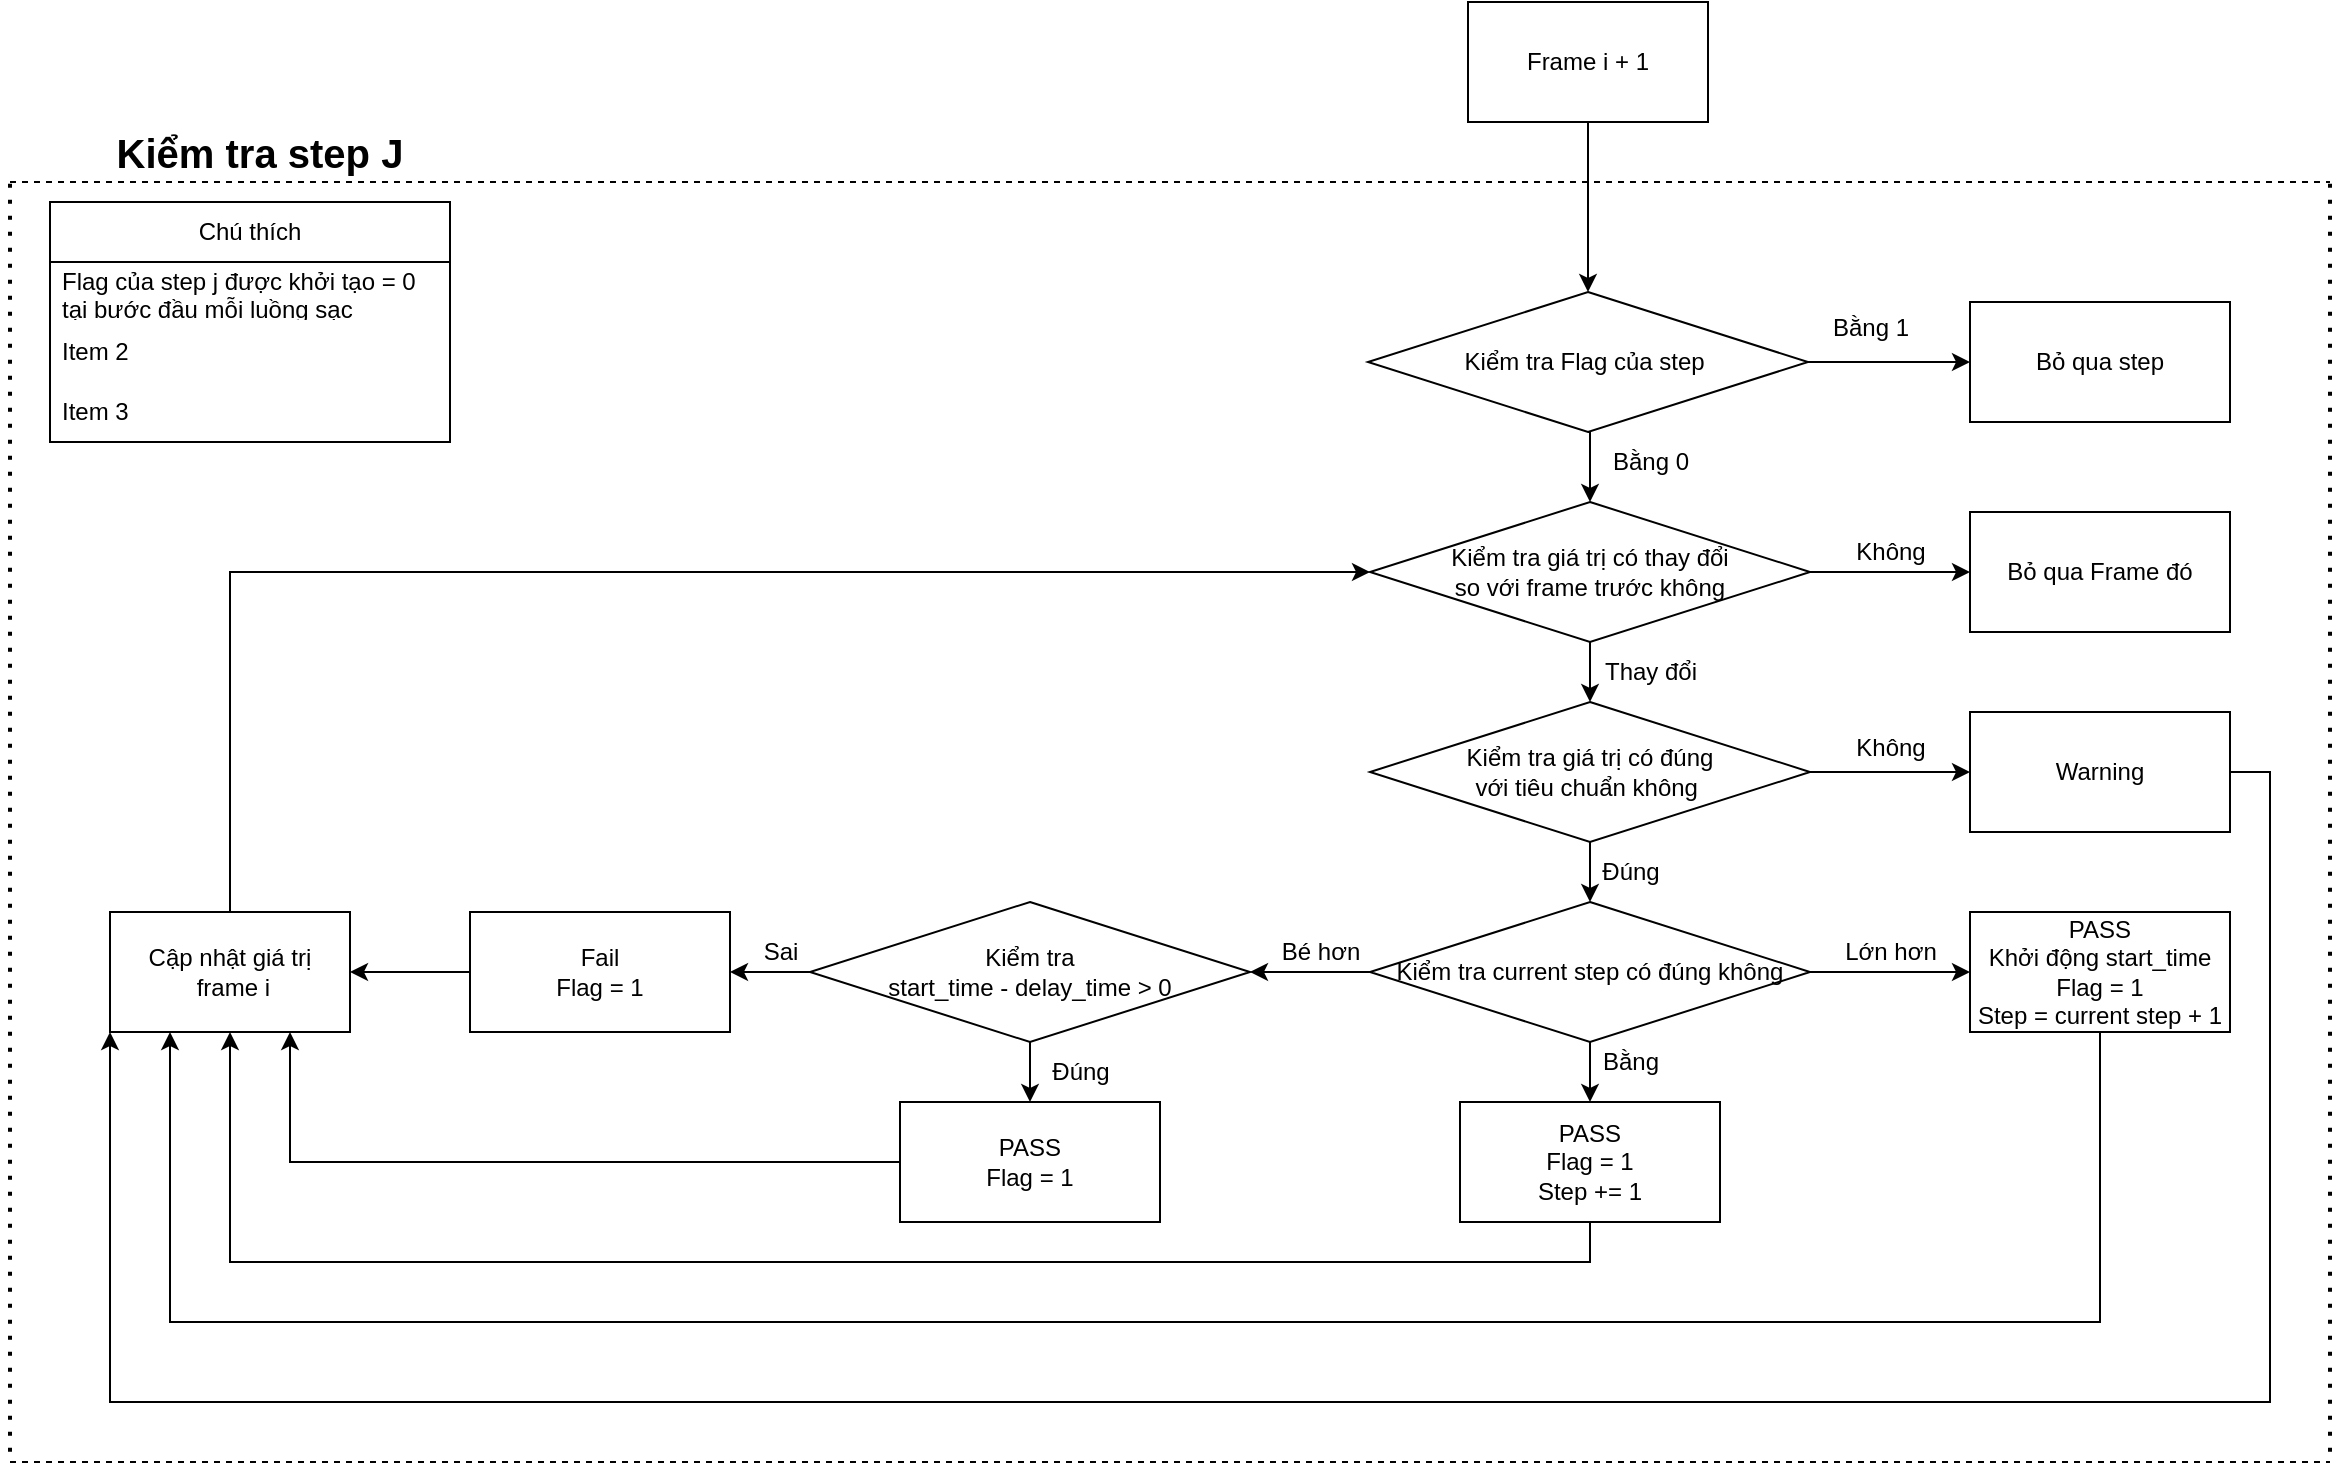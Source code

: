 <mxfile version="24.8.3">
  <diagram name="Page-1" id="9WAtngl2DjqxKQGW9fmi">
    <mxGraphModel dx="1852" dy="1675" grid="1" gridSize="10" guides="1" tooltips="1" connect="1" arrows="1" fold="1" page="1" pageScale="1" pageWidth="850" pageHeight="1100" math="0" shadow="0">
      <root>
        <mxCell id="0" />
        <mxCell id="1" parent="0" />
        <mxCell id="zJ6aimI74YFlfN7VzJeh-1" value="Frame i + 1" style="rounded=0;whiteSpace=wrap;html=1;" parent="1" vertex="1">
          <mxGeometry x="309" y="-220" width="120" height="60" as="geometry" />
        </mxCell>
        <mxCell id="zJ6aimI74YFlfN7VzJeh-10" style="edgeStyle=orthogonalEdgeStyle;rounded=0;orthogonalLoop=1;jettySize=auto;html=1;exitX=1;exitY=0.5;exitDx=0;exitDy=0;entryX=0;entryY=0.5;entryDx=0;entryDy=0;" parent="1" source="zJ6aimI74YFlfN7VzJeh-2" target="zJ6aimI74YFlfN7VzJeh-9" edge="1">
          <mxGeometry relative="1" as="geometry" />
        </mxCell>
        <mxCell id="zJ6aimI74YFlfN7VzJeh-12" style="edgeStyle=orthogonalEdgeStyle;rounded=0;orthogonalLoop=1;jettySize=auto;html=1;exitX=0.5;exitY=1;exitDx=0;exitDy=0;entryX=0.5;entryY=0;entryDx=0;entryDy=0;" parent="1" source="zJ6aimI74YFlfN7VzJeh-2" edge="1">
          <mxGeometry relative="1" as="geometry">
            <mxPoint x="370" y="130" as="targetPoint" />
          </mxGeometry>
        </mxCell>
        <mxCell id="zJ6aimI74YFlfN7VzJeh-2" value="Kiểm tra giá trị có thay đổi&lt;br&gt;so với frame trước không" style="rhombus;whiteSpace=wrap;html=1;" parent="1" vertex="1">
          <mxGeometry x="260" y="30" width="220" height="70" as="geometry" />
        </mxCell>
        <mxCell id="zJ6aimI74YFlfN7VzJeh-9" value="Bỏ qua Frame đó" style="rounded=0;whiteSpace=wrap;html=1;" parent="1" vertex="1">
          <mxGeometry x="560" y="35" width="130" height="60" as="geometry" />
        </mxCell>
        <mxCell id="zJ6aimI74YFlfN7VzJeh-11" value="Không" style="text;html=1;align=center;verticalAlign=middle;resizable=0;points=[];autosize=1;strokeColor=none;fillColor=none;" parent="1" vertex="1">
          <mxGeometry x="490" y="40" width="60" height="30" as="geometry" />
        </mxCell>
        <mxCell id="zJ6aimI74YFlfN7VzJeh-13" value="Thay đổi" style="text;html=1;align=center;verticalAlign=middle;resizable=0;points=[];autosize=1;strokeColor=none;fillColor=none;" parent="1" vertex="1">
          <mxGeometry x="365" y="100" width="70" height="30" as="geometry" />
        </mxCell>
        <mxCell id="zJ6aimI74YFlfN7VzJeh-20" style="edgeStyle=orthogonalEdgeStyle;rounded=0;orthogonalLoop=1;jettySize=auto;html=1;exitX=1;exitY=0.5;exitDx=0;exitDy=0;entryX=0;entryY=0.5;entryDx=0;entryDy=0;" parent="1" source="zJ6aimI74YFlfN7VzJeh-14" target="zJ6aimI74YFlfN7VzJeh-18" edge="1">
          <mxGeometry relative="1" as="geometry" />
        </mxCell>
        <mxCell id="zJ6aimI74YFlfN7VzJeh-25" style="edgeStyle=orthogonalEdgeStyle;rounded=0;orthogonalLoop=1;jettySize=auto;html=1;exitX=0.5;exitY=1;exitDx=0;exitDy=0;entryX=0.5;entryY=0;entryDx=0;entryDy=0;" parent="1" source="zJ6aimI74YFlfN7VzJeh-14" target="zJ6aimI74YFlfN7VzJeh-24" edge="1">
          <mxGeometry relative="1" as="geometry" />
        </mxCell>
        <mxCell id="zJ6aimI74YFlfN7VzJeh-14" value="Kiểm tra giá trị có đúng &lt;br&gt;với tiêu chuẩn không&amp;nbsp;" style="rhombus;whiteSpace=wrap;html=1;" parent="1" vertex="1">
          <mxGeometry x="260" y="130" width="220" height="70" as="geometry" />
        </mxCell>
        <mxCell id="zJ6aimI74YFlfN7VzJeh-65" style="edgeStyle=orthogonalEdgeStyle;rounded=0;orthogonalLoop=1;jettySize=auto;html=1;exitX=1;exitY=0.5;exitDx=0;exitDy=0;entryX=0;entryY=1;entryDx=0;entryDy=0;" parent="1" source="zJ6aimI74YFlfN7VzJeh-18" target="zJ6aimI74YFlfN7VzJeh-52" edge="1">
          <mxGeometry relative="1" as="geometry">
            <Array as="points">
              <mxPoint x="710" y="165" />
              <mxPoint x="710" y="480" />
              <mxPoint x="-370" y="480" />
            </Array>
          </mxGeometry>
        </mxCell>
        <mxCell id="zJ6aimI74YFlfN7VzJeh-18" value="Warning" style="rounded=0;whiteSpace=wrap;html=1;" parent="1" vertex="1">
          <mxGeometry x="560" y="135" width="130" height="60" as="geometry" />
        </mxCell>
        <mxCell id="zJ6aimI74YFlfN7VzJeh-23" value="Không" style="text;html=1;align=center;verticalAlign=middle;resizable=0;points=[];autosize=1;strokeColor=none;fillColor=none;" parent="1" vertex="1">
          <mxGeometry x="490" y="138" width="60" height="30" as="geometry" />
        </mxCell>
        <mxCell id="zJ6aimI74YFlfN7VzJeh-28" style="edgeStyle=orthogonalEdgeStyle;rounded=0;orthogonalLoop=1;jettySize=auto;html=1;exitX=1;exitY=0.5;exitDx=0;exitDy=0;entryX=0;entryY=0.5;entryDx=0;entryDy=0;" parent="1" source="zJ6aimI74YFlfN7VzJeh-24" target="zJ6aimI74YFlfN7VzJeh-26" edge="1">
          <mxGeometry relative="1" as="geometry" />
        </mxCell>
        <mxCell id="zJ6aimI74YFlfN7VzJeh-31" style="edgeStyle=orthogonalEdgeStyle;rounded=0;orthogonalLoop=1;jettySize=auto;html=1;exitX=0.5;exitY=1;exitDx=0;exitDy=0;entryX=0.5;entryY=0;entryDx=0;entryDy=0;" parent="1" source="zJ6aimI74YFlfN7VzJeh-24" target="zJ6aimI74YFlfN7VzJeh-27" edge="1">
          <mxGeometry relative="1" as="geometry" />
        </mxCell>
        <mxCell id="zJ6aimI74YFlfN7VzJeh-35" style="edgeStyle=orthogonalEdgeStyle;rounded=0;orthogonalLoop=1;jettySize=auto;html=1;exitX=0;exitY=0.5;exitDx=0;exitDy=0;entryX=1;entryY=0.5;entryDx=0;entryDy=0;" parent="1" source="zJ6aimI74YFlfN7VzJeh-24" edge="1">
          <mxGeometry relative="1" as="geometry">
            <mxPoint x="200" y="265" as="targetPoint" />
          </mxGeometry>
        </mxCell>
        <mxCell id="zJ6aimI74YFlfN7VzJeh-24" value="Kiểm tra current step có đúng không" style="rhombus;whiteSpace=wrap;html=1;" parent="1" vertex="1">
          <mxGeometry x="260" y="230" width="220" height="70" as="geometry" />
        </mxCell>
        <mxCell id="zJ6aimI74YFlfN7VzJeh-56" style="edgeStyle=orthogonalEdgeStyle;rounded=0;orthogonalLoop=1;jettySize=auto;html=1;exitX=0.5;exitY=1;exitDx=0;exitDy=0;entryX=0.25;entryY=1;entryDx=0;entryDy=0;" parent="1" source="zJ6aimI74YFlfN7VzJeh-26" target="zJ6aimI74YFlfN7VzJeh-52" edge="1">
          <mxGeometry relative="1" as="geometry">
            <Array as="points">
              <mxPoint x="625" y="440" />
              <mxPoint x="-340" y="440" />
            </Array>
          </mxGeometry>
        </mxCell>
        <mxCell id="zJ6aimI74YFlfN7VzJeh-26" value="PASS&lt;br&gt;Khởi động start_time&lt;br&gt;Flag = 1&lt;br&gt;Step = current step + 1" style="rounded=0;whiteSpace=wrap;html=1;" parent="1" vertex="1">
          <mxGeometry x="560" y="235" width="130" height="60" as="geometry" />
        </mxCell>
        <mxCell id="zJ6aimI74YFlfN7VzJeh-53" style="edgeStyle=orthogonalEdgeStyle;rounded=0;orthogonalLoop=1;jettySize=auto;html=1;exitX=0.5;exitY=1;exitDx=0;exitDy=0;entryX=0.5;entryY=1;entryDx=0;entryDy=0;" parent="1" source="zJ6aimI74YFlfN7VzJeh-27" target="zJ6aimI74YFlfN7VzJeh-52" edge="1">
          <mxGeometry relative="1" as="geometry" />
        </mxCell>
        <mxCell id="zJ6aimI74YFlfN7VzJeh-27" value="PASS&lt;br&gt;Flag = 1&lt;br&gt;Step += 1" style="rounded=0;whiteSpace=wrap;html=1;" parent="1" vertex="1">
          <mxGeometry x="305" y="330" width="130" height="60" as="geometry" />
        </mxCell>
        <mxCell id="zJ6aimI74YFlfN7VzJeh-29" value="Lớn hơn" style="text;html=1;align=center;verticalAlign=middle;resizable=0;points=[];autosize=1;strokeColor=none;fillColor=none;" parent="1" vertex="1">
          <mxGeometry x="485" y="240" width="70" height="30" as="geometry" />
        </mxCell>
        <mxCell id="zJ6aimI74YFlfN7VzJeh-32" value="Bằng" style="text;html=1;align=center;verticalAlign=middle;resizable=0;points=[];autosize=1;strokeColor=none;fillColor=none;" parent="1" vertex="1">
          <mxGeometry x="365" y="295" width="50" height="30" as="geometry" />
        </mxCell>
        <mxCell id="zJ6aimI74YFlfN7VzJeh-34" value="Đúng" style="text;html=1;align=center;verticalAlign=middle;resizable=0;points=[];autosize=1;strokeColor=none;fillColor=none;" parent="1" vertex="1">
          <mxGeometry x="365" y="200" width="50" height="30" as="geometry" />
        </mxCell>
        <mxCell id="zJ6aimI74YFlfN7VzJeh-36" value="Bé hơn" style="text;html=1;align=center;verticalAlign=middle;resizable=0;points=[];autosize=1;strokeColor=none;fillColor=none;" parent="1" vertex="1">
          <mxGeometry x="205" y="240" width="60" height="30" as="geometry" />
        </mxCell>
        <mxCell id="zJ6aimI74YFlfN7VzJeh-40" style="edgeStyle=orthogonalEdgeStyle;rounded=0;orthogonalLoop=1;jettySize=auto;html=1;exitX=0.5;exitY=1;exitDx=0;exitDy=0;entryX=0.5;entryY=0;entryDx=0;entryDy=0;" parent="1" source="zJ6aimI74YFlfN7VzJeh-38" target="zJ6aimI74YFlfN7VzJeh-39" edge="1">
          <mxGeometry relative="1" as="geometry" />
        </mxCell>
        <mxCell id="zJ6aimI74YFlfN7VzJeh-44" style="edgeStyle=orthogonalEdgeStyle;rounded=0;orthogonalLoop=1;jettySize=auto;html=1;exitX=0;exitY=0.5;exitDx=0;exitDy=0;entryX=1;entryY=0.5;entryDx=0;entryDy=0;" parent="1" source="zJ6aimI74YFlfN7VzJeh-38" target="zJ6aimI74YFlfN7VzJeh-42" edge="1">
          <mxGeometry relative="1" as="geometry" />
        </mxCell>
        <mxCell id="zJ6aimI74YFlfN7VzJeh-38" value="Kiểm tra &lt;br&gt;start_time - delay_time &amp;gt; 0" style="rhombus;whiteSpace=wrap;html=1;" parent="1" vertex="1">
          <mxGeometry x="-20" y="230" width="220" height="70" as="geometry" />
        </mxCell>
        <mxCell id="zJ6aimI74YFlfN7VzJeh-54" style="edgeStyle=orthogonalEdgeStyle;rounded=0;orthogonalLoop=1;jettySize=auto;html=1;exitX=0;exitY=0.5;exitDx=0;exitDy=0;entryX=0.75;entryY=1;entryDx=0;entryDy=0;" parent="1" source="zJ6aimI74YFlfN7VzJeh-39" target="zJ6aimI74YFlfN7VzJeh-52" edge="1">
          <mxGeometry relative="1" as="geometry" />
        </mxCell>
        <mxCell id="zJ6aimI74YFlfN7VzJeh-39" value="PASS&lt;br&gt;Flag = 1" style="rounded=0;whiteSpace=wrap;html=1;" parent="1" vertex="1">
          <mxGeometry x="25" y="330" width="130" height="60" as="geometry" />
        </mxCell>
        <mxCell id="zJ6aimI74YFlfN7VzJeh-41" value="Đúng" style="text;html=1;align=center;verticalAlign=middle;resizable=0;points=[];autosize=1;strokeColor=none;fillColor=none;" parent="1" vertex="1">
          <mxGeometry x="90" y="300" width="50" height="30" as="geometry" />
        </mxCell>
        <mxCell id="zJ6aimI74YFlfN7VzJeh-55" style="edgeStyle=orthogonalEdgeStyle;rounded=0;orthogonalLoop=1;jettySize=auto;html=1;exitX=0;exitY=0.5;exitDx=0;exitDy=0;entryX=1;entryY=0.5;entryDx=0;entryDy=0;" parent="1" source="zJ6aimI74YFlfN7VzJeh-42" target="zJ6aimI74YFlfN7VzJeh-52" edge="1">
          <mxGeometry relative="1" as="geometry" />
        </mxCell>
        <mxCell id="zJ6aimI74YFlfN7VzJeh-42" value="Fail&lt;br&gt;Flag = 1" style="rounded=0;whiteSpace=wrap;html=1;" parent="1" vertex="1">
          <mxGeometry x="-190" y="235" width="130" height="60" as="geometry" />
        </mxCell>
        <mxCell id="zJ6aimI74YFlfN7VzJeh-43" value="Sai" style="text;html=1;align=center;verticalAlign=middle;resizable=0;points=[];autosize=1;strokeColor=none;fillColor=none;" parent="1" vertex="1">
          <mxGeometry x="-55" y="240" width="40" height="30" as="geometry" />
        </mxCell>
        <mxCell id="zJ6aimI74YFlfN7VzJeh-67" style="edgeStyle=orthogonalEdgeStyle;rounded=0;orthogonalLoop=1;jettySize=auto;html=1;exitX=0.5;exitY=1;exitDx=0;exitDy=0;entryX=0.5;entryY=0;entryDx=0;entryDy=0;" parent="1" source="zJ6aimI74YFlfN7VzJeh-46" target="zJ6aimI74YFlfN7VzJeh-2" edge="1">
          <mxGeometry relative="1" as="geometry" />
        </mxCell>
        <mxCell id="zJ6aimI74YFlfN7VzJeh-68" style="edgeStyle=orthogonalEdgeStyle;rounded=0;orthogonalLoop=1;jettySize=auto;html=1;exitX=1;exitY=0.5;exitDx=0;exitDy=0;entryX=0;entryY=0.5;entryDx=0;entryDy=0;" parent="1" source="zJ6aimI74YFlfN7VzJeh-46" target="zJ6aimI74YFlfN7VzJeh-49" edge="1">
          <mxGeometry relative="1" as="geometry" />
        </mxCell>
        <mxCell id="zJ6aimI74YFlfN7VzJeh-46" value="Kiểm tra Flag của step&amp;nbsp;" style="rhombus;whiteSpace=wrap;html=1;" parent="1" vertex="1">
          <mxGeometry x="259" y="-75" width="220" height="70" as="geometry" />
        </mxCell>
        <mxCell id="zJ6aimI74YFlfN7VzJeh-49" value="Bỏ qua step" style="rounded=0;whiteSpace=wrap;html=1;" parent="1" vertex="1">
          <mxGeometry x="560" y="-70" width="130" height="60" as="geometry" />
        </mxCell>
        <mxCell id="zJ6aimI74YFlfN7VzJeh-71" style="edgeStyle=orthogonalEdgeStyle;rounded=0;orthogonalLoop=1;jettySize=auto;html=1;exitX=0.5;exitY=0;exitDx=0;exitDy=0;entryX=0;entryY=0.5;entryDx=0;entryDy=0;" parent="1" source="zJ6aimI74YFlfN7VzJeh-52" target="zJ6aimI74YFlfN7VzJeh-2" edge="1">
          <mxGeometry relative="1" as="geometry" />
        </mxCell>
        <mxCell id="zJ6aimI74YFlfN7VzJeh-52" value="Cập nhật giá trị&lt;br&gt;&amp;nbsp;frame i" style="rounded=0;whiteSpace=wrap;html=1;" parent="1" vertex="1">
          <mxGeometry x="-370" y="235" width="120" height="60" as="geometry" />
        </mxCell>
        <mxCell id="zJ6aimI74YFlfN7VzJeh-59" value="" style="endArrow=none;dashed=1;html=1;dashPattern=1 3;strokeWidth=2;rounded=0;" parent="1" edge="1">
          <mxGeometry width="50" height="50" relative="1" as="geometry">
            <mxPoint x="-420" y="504.923" as="sourcePoint" />
            <mxPoint x="-420" y="-130" as="targetPoint" />
          </mxGeometry>
        </mxCell>
        <mxCell id="zJ6aimI74YFlfN7VzJeh-61" value="" style="endArrow=none;dashed=1;html=1;dashPattern=1 3;strokeWidth=2;rounded=0;" parent="1" edge="1">
          <mxGeometry width="50" height="50" relative="1" as="geometry">
            <mxPoint x="740" y="504.923" as="sourcePoint" />
            <mxPoint x="740" y="-130" as="targetPoint" />
          </mxGeometry>
        </mxCell>
        <mxCell id="zJ6aimI74YFlfN7VzJeh-62" value="" style="endArrow=none;dashed=1;html=1;rounded=0;" parent="1" edge="1">
          <mxGeometry width="50" height="50" relative="1" as="geometry">
            <mxPoint x="-420" y="510" as="sourcePoint" />
            <mxPoint x="740" y="510" as="targetPoint" />
          </mxGeometry>
        </mxCell>
        <mxCell id="zJ6aimI74YFlfN7VzJeh-64" value="" style="endArrow=none;dashed=1;html=1;rounded=0;" parent="1" edge="1">
          <mxGeometry width="50" height="50" relative="1" as="geometry">
            <mxPoint x="-420" y="-130" as="sourcePoint" />
            <mxPoint x="740" y="-130" as="targetPoint" />
          </mxGeometry>
        </mxCell>
        <mxCell id="zJ6aimI74YFlfN7VzJeh-69" value="Bằng 1" style="text;html=1;align=center;verticalAlign=middle;resizable=0;points=[];autosize=1;strokeColor=none;fillColor=none;" parent="1" vertex="1">
          <mxGeometry x="480" y="-72" width="60" height="30" as="geometry" />
        </mxCell>
        <mxCell id="zJ6aimI74YFlfN7VzJeh-70" value="Bằng 0" style="text;html=1;align=center;verticalAlign=middle;resizable=0;points=[];autosize=1;strokeColor=none;fillColor=none;" parent="1" vertex="1">
          <mxGeometry x="370" y="-5" width="60" height="30" as="geometry" />
        </mxCell>
        <mxCell id="zJ6aimI74YFlfN7VzJeh-72" style="edgeStyle=orthogonalEdgeStyle;rounded=0;orthogonalLoop=1;jettySize=auto;html=1;exitX=0.5;exitY=1;exitDx=0;exitDy=0;entryX=0.5;entryY=0;entryDx=0;entryDy=0;" parent="1" source="zJ6aimI74YFlfN7VzJeh-1" target="zJ6aimI74YFlfN7VzJeh-46" edge="1">
          <mxGeometry relative="1" as="geometry" />
        </mxCell>
        <mxCell id="zJ6aimI74YFlfN7VzJeh-73" value="&lt;b&gt;&lt;font style=&quot;font-size: 20px;&quot;&gt;Kiểm tra step J&lt;/font&gt;&lt;/b&gt;" style="text;html=1;align=center;verticalAlign=middle;whiteSpace=wrap;rounded=0;" parent="1" vertex="1">
          <mxGeometry x="-425" y="-160" width="260" height="30" as="geometry" />
        </mxCell>
        <mxCell id="zJ6aimI74YFlfN7VzJeh-76" value="Chú thích" style="swimlane;fontStyle=0;childLayout=stackLayout;horizontal=1;startSize=30;horizontalStack=0;resizeParent=1;resizeParentMax=0;resizeLast=0;collapsible=1;marginBottom=0;whiteSpace=wrap;html=1;" parent="1" vertex="1">
          <mxGeometry x="-400" y="-120" width="200" height="120" as="geometry" />
        </mxCell>
        <mxCell id="zJ6aimI74YFlfN7VzJeh-77" value="Flag của step j được khởi tạo = 0 tại bước đầu mỗi luồng sạc" style="text;strokeColor=none;fillColor=none;align=left;verticalAlign=middle;spacingLeft=4;spacingRight=4;overflow=hidden;points=[[0,0.5],[1,0.5]];portConstraint=eastwest;rotatable=0;whiteSpace=wrap;html=1;" parent="zJ6aimI74YFlfN7VzJeh-76" vertex="1">
          <mxGeometry y="30" width="200" height="30" as="geometry" />
        </mxCell>
        <mxCell id="zJ6aimI74YFlfN7VzJeh-78" value="Item 2" style="text;strokeColor=none;fillColor=none;align=left;verticalAlign=middle;spacingLeft=4;spacingRight=4;overflow=hidden;points=[[0,0.5],[1,0.5]];portConstraint=eastwest;rotatable=0;whiteSpace=wrap;html=1;" parent="zJ6aimI74YFlfN7VzJeh-76" vertex="1">
          <mxGeometry y="60" width="200" height="30" as="geometry" />
        </mxCell>
        <mxCell id="zJ6aimI74YFlfN7VzJeh-79" value="Item 3" style="text;strokeColor=none;fillColor=none;align=left;verticalAlign=middle;spacingLeft=4;spacingRight=4;overflow=hidden;points=[[0,0.5],[1,0.5]];portConstraint=eastwest;rotatable=0;whiteSpace=wrap;html=1;" parent="zJ6aimI74YFlfN7VzJeh-76" vertex="1">
          <mxGeometry y="90" width="200" height="30" as="geometry" />
        </mxCell>
      </root>
    </mxGraphModel>
  </diagram>
</mxfile>
